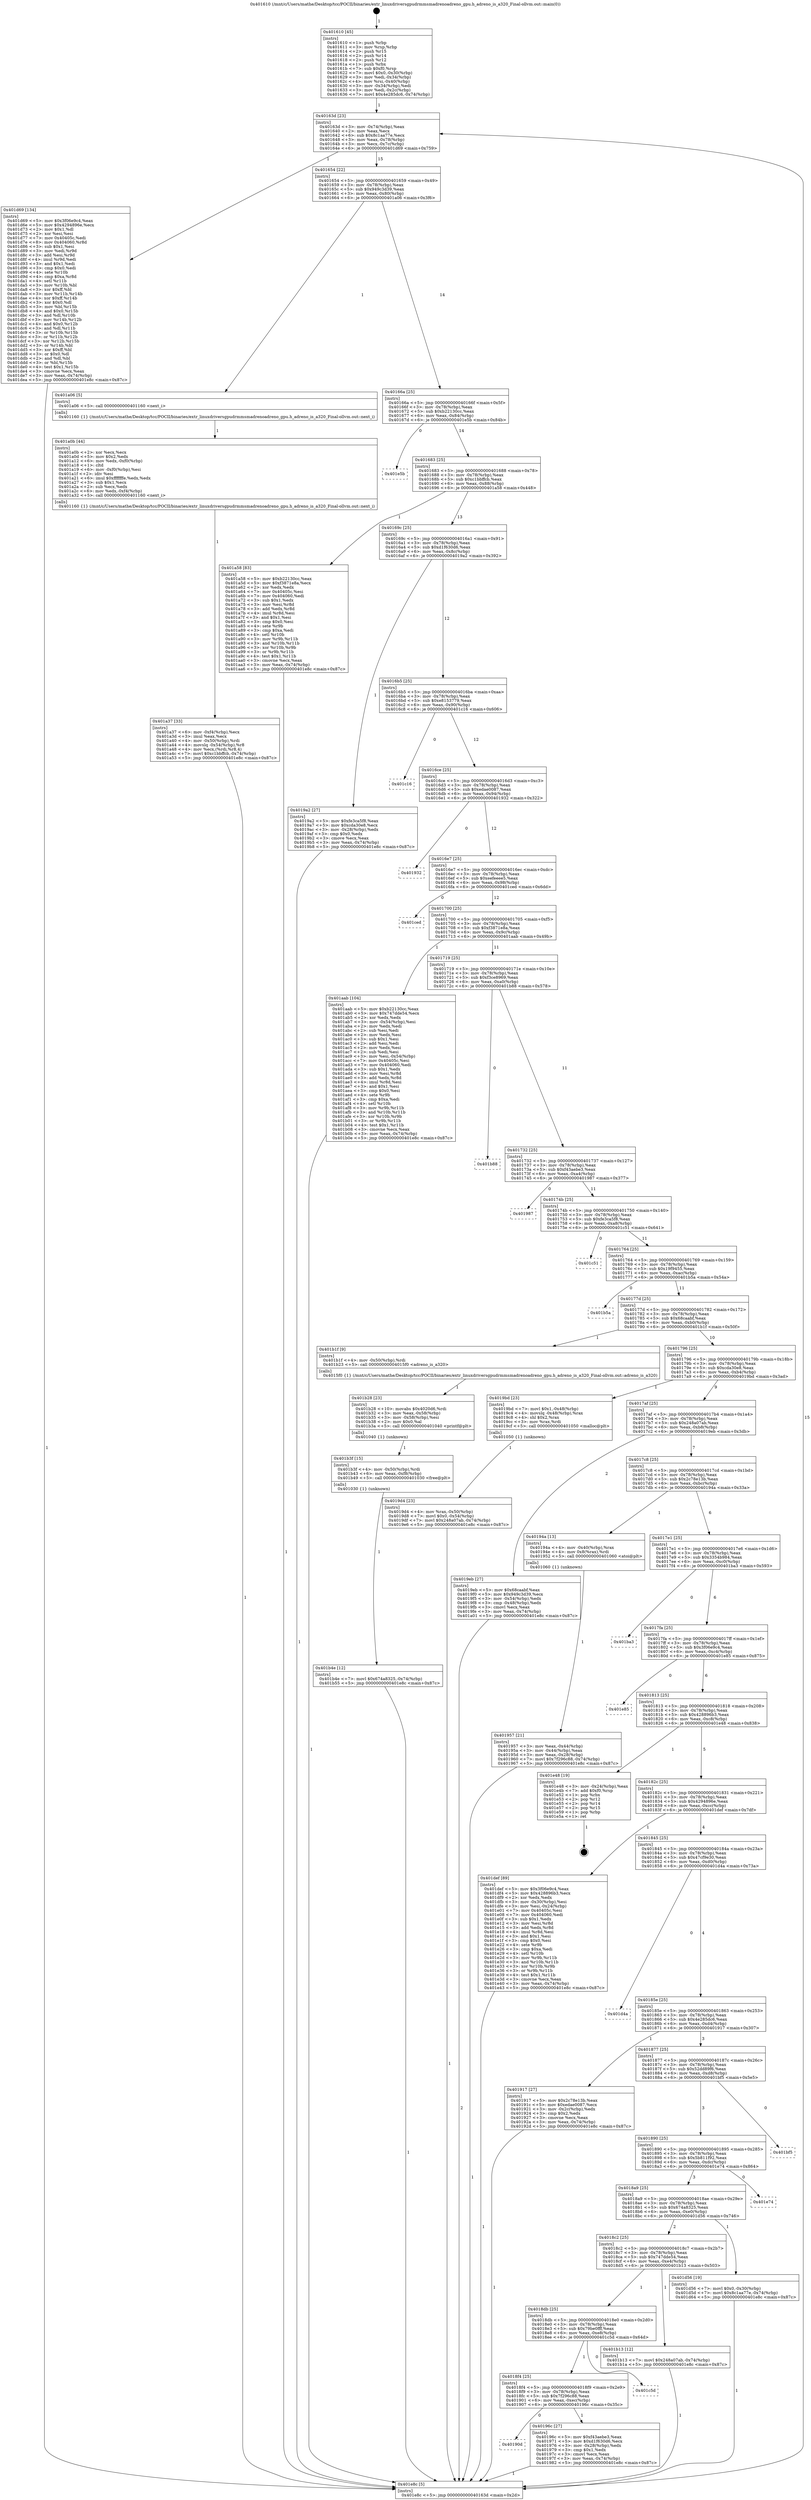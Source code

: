 digraph "0x401610" {
  label = "0x401610 (/mnt/c/Users/mathe/Desktop/tcc/POCII/binaries/extr_linuxdriversgpudrmmsmadrenoadreno_gpu.h_adreno_is_a320_Final-ollvm.out::main(0))"
  labelloc = "t"
  node[shape=record]

  Entry [label="",width=0.3,height=0.3,shape=circle,fillcolor=black,style=filled]
  "0x40163d" [label="{
     0x40163d [23]\l
     | [instrs]\l
     &nbsp;&nbsp;0x40163d \<+3\>: mov -0x74(%rbp),%eax\l
     &nbsp;&nbsp;0x401640 \<+2\>: mov %eax,%ecx\l
     &nbsp;&nbsp;0x401642 \<+6\>: sub $0x8c1aa77e,%ecx\l
     &nbsp;&nbsp;0x401648 \<+3\>: mov %eax,-0x78(%rbp)\l
     &nbsp;&nbsp;0x40164b \<+3\>: mov %ecx,-0x7c(%rbp)\l
     &nbsp;&nbsp;0x40164e \<+6\>: je 0000000000401d69 \<main+0x759\>\l
  }"]
  "0x401d69" [label="{
     0x401d69 [134]\l
     | [instrs]\l
     &nbsp;&nbsp;0x401d69 \<+5\>: mov $0x3f06e9c4,%eax\l
     &nbsp;&nbsp;0x401d6e \<+5\>: mov $0x4294896e,%ecx\l
     &nbsp;&nbsp;0x401d73 \<+2\>: mov $0x1,%dl\l
     &nbsp;&nbsp;0x401d75 \<+2\>: xor %esi,%esi\l
     &nbsp;&nbsp;0x401d77 \<+7\>: mov 0x40405c,%edi\l
     &nbsp;&nbsp;0x401d7e \<+8\>: mov 0x404060,%r8d\l
     &nbsp;&nbsp;0x401d86 \<+3\>: sub $0x1,%esi\l
     &nbsp;&nbsp;0x401d89 \<+3\>: mov %edi,%r9d\l
     &nbsp;&nbsp;0x401d8c \<+3\>: add %esi,%r9d\l
     &nbsp;&nbsp;0x401d8f \<+4\>: imul %r9d,%edi\l
     &nbsp;&nbsp;0x401d93 \<+3\>: and $0x1,%edi\l
     &nbsp;&nbsp;0x401d96 \<+3\>: cmp $0x0,%edi\l
     &nbsp;&nbsp;0x401d99 \<+4\>: sete %r10b\l
     &nbsp;&nbsp;0x401d9d \<+4\>: cmp $0xa,%r8d\l
     &nbsp;&nbsp;0x401da1 \<+4\>: setl %r11b\l
     &nbsp;&nbsp;0x401da5 \<+3\>: mov %r10b,%bl\l
     &nbsp;&nbsp;0x401da8 \<+3\>: xor $0xff,%bl\l
     &nbsp;&nbsp;0x401dab \<+3\>: mov %r11b,%r14b\l
     &nbsp;&nbsp;0x401dae \<+4\>: xor $0xff,%r14b\l
     &nbsp;&nbsp;0x401db2 \<+3\>: xor $0x0,%dl\l
     &nbsp;&nbsp;0x401db5 \<+3\>: mov %bl,%r15b\l
     &nbsp;&nbsp;0x401db8 \<+4\>: and $0x0,%r15b\l
     &nbsp;&nbsp;0x401dbc \<+3\>: and %dl,%r10b\l
     &nbsp;&nbsp;0x401dbf \<+3\>: mov %r14b,%r12b\l
     &nbsp;&nbsp;0x401dc2 \<+4\>: and $0x0,%r12b\l
     &nbsp;&nbsp;0x401dc6 \<+3\>: and %dl,%r11b\l
     &nbsp;&nbsp;0x401dc9 \<+3\>: or %r10b,%r15b\l
     &nbsp;&nbsp;0x401dcc \<+3\>: or %r11b,%r12b\l
     &nbsp;&nbsp;0x401dcf \<+3\>: xor %r12b,%r15b\l
     &nbsp;&nbsp;0x401dd2 \<+3\>: or %r14b,%bl\l
     &nbsp;&nbsp;0x401dd5 \<+3\>: xor $0xff,%bl\l
     &nbsp;&nbsp;0x401dd8 \<+3\>: or $0x0,%dl\l
     &nbsp;&nbsp;0x401ddb \<+2\>: and %dl,%bl\l
     &nbsp;&nbsp;0x401ddd \<+3\>: or %bl,%r15b\l
     &nbsp;&nbsp;0x401de0 \<+4\>: test $0x1,%r15b\l
     &nbsp;&nbsp;0x401de4 \<+3\>: cmovne %ecx,%eax\l
     &nbsp;&nbsp;0x401de7 \<+3\>: mov %eax,-0x74(%rbp)\l
     &nbsp;&nbsp;0x401dea \<+5\>: jmp 0000000000401e8c \<main+0x87c\>\l
  }"]
  "0x401654" [label="{
     0x401654 [22]\l
     | [instrs]\l
     &nbsp;&nbsp;0x401654 \<+5\>: jmp 0000000000401659 \<main+0x49\>\l
     &nbsp;&nbsp;0x401659 \<+3\>: mov -0x78(%rbp),%eax\l
     &nbsp;&nbsp;0x40165c \<+5\>: sub $0x949c3d39,%eax\l
     &nbsp;&nbsp;0x401661 \<+3\>: mov %eax,-0x80(%rbp)\l
     &nbsp;&nbsp;0x401664 \<+6\>: je 0000000000401a06 \<main+0x3f6\>\l
  }"]
  Exit [label="",width=0.3,height=0.3,shape=circle,fillcolor=black,style=filled,peripheries=2]
  "0x401a06" [label="{
     0x401a06 [5]\l
     | [instrs]\l
     &nbsp;&nbsp;0x401a06 \<+5\>: call 0000000000401160 \<next_i\>\l
     | [calls]\l
     &nbsp;&nbsp;0x401160 \{1\} (/mnt/c/Users/mathe/Desktop/tcc/POCII/binaries/extr_linuxdriversgpudrmmsmadrenoadreno_gpu.h_adreno_is_a320_Final-ollvm.out::next_i)\l
  }"]
  "0x40166a" [label="{
     0x40166a [25]\l
     | [instrs]\l
     &nbsp;&nbsp;0x40166a \<+5\>: jmp 000000000040166f \<main+0x5f\>\l
     &nbsp;&nbsp;0x40166f \<+3\>: mov -0x78(%rbp),%eax\l
     &nbsp;&nbsp;0x401672 \<+5\>: sub $0xb22130cc,%eax\l
     &nbsp;&nbsp;0x401677 \<+6\>: mov %eax,-0x84(%rbp)\l
     &nbsp;&nbsp;0x40167d \<+6\>: je 0000000000401e5b \<main+0x84b\>\l
  }"]
  "0x401b4e" [label="{
     0x401b4e [12]\l
     | [instrs]\l
     &nbsp;&nbsp;0x401b4e \<+7\>: movl $0x674a8325,-0x74(%rbp)\l
     &nbsp;&nbsp;0x401b55 \<+5\>: jmp 0000000000401e8c \<main+0x87c\>\l
  }"]
  "0x401e5b" [label="{
     0x401e5b\l
  }", style=dashed]
  "0x401683" [label="{
     0x401683 [25]\l
     | [instrs]\l
     &nbsp;&nbsp;0x401683 \<+5\>: jmp 0000000000401688 \<main+0x78\>\l
     &nbsp;&nbsp;0x401688 \<+3\>: mov -0x78(%rbp),%eax\l
     &nbsp;&nbsp;0x40168b \<+5\>: sub $0xc1bbffcb,%eax\l
     &nbsp;&nbsp;0x401690 \<+6\>: mov %eax,-0x88(%rbp)\l
     &nbsp;&nbsp;0x401696 \<+6\>: je 0000000000401a58 \<main+0x448\>\l
  }"]
  "0x401b3f" [label="{
     0x401b3f [15]\l
     | [instrs]\l
     &nbsp;&nbsp;0x401b3f \<+4\>: mov -0x50(%rbp),%rdi\l
     &nbsp;&nbsp;0x401b43 \<+6\>: mov %eax,-0xf8(%rbp)\l
     &nbsp;&nbsp;0x401b49 \<+5\>: call 0000000000401030 \<free@plt\>\l
     | [calls]\l
     &nbsp;&nbsp;0x401030 \{1\} (unknown)\l
  }"]
  "0x401a58" [label="{
     0x401a58 [83]\l
     | [instrs]\l
     &nbsp;&nbsp;0x401a58 \<+5\>: mov $0xb22130cc,%eax\l
     &nbsp;&nbsp;0x401a5d \<+5\>: mov $0xf3871e8a,%ecx\l
     &nbsp;&nbsp;0x401a62 \<+2\>: xor %edx,%edx\l
     &nbsp;&nbsp;0x401a64 \<+7\>: mov 0x40405c,%esi\l
     &nbsp;&nbsp;0x401a6b \<+7\>: mov 0x404060,%edi\l
     &nbsp;&nbsp;0x401a72 \<+3\>: sub $0x1,%edx\l
     &nbsp;&nbsp;0x401a75 \<+3\>: mov %esi,%r8d\l
     &nbsp;&nbsp;0x401a78 \<+3\>: add %edx,%r8d\l
     &nbsp;&nbsp;0x401a7b \<+4\>: imul %r8d,%esi\l
     &nbsp;&nbsp;0x401a7f \<+3\>: and $0x1,%esi\l
     &nbsp;&nbsp;0x401a82 \<+3\>: cmp $0x0,%esi\l
     &nbsp;&nbsp;0x401a85 \<+4\>: sete %r9b\l
     &nbsp;&nbsp;0x401a89 \<+3\>: cmp $0xa,%edi\l
     &nbsp;&nbsp;0x401a8c \<+4\>: setl %r10b\l
     &nbsp;&nbsp;0x401a90 \<+3\>: mov %r9b,%r11b\l
     &nbsp;&nbsp;0x401a93 \<+3\>: and %r10b,%r11b\l
     &nbsp;&nbsp;0x401a96 \<+3\>: xor %r10b,%r9b\l
     &nbsp;&nbsp;0x401a99 \<+3\>: or %r9b,%r11b\l
     &nbsp;&nbsp;0x401a9c \<+4\>: test $0x1,%r11b\l
     &nbsp;&nbsp;0x401aa0 \<+3\>: cmovne %ecx,%eax\l
     &nbsp;&nbsp;0x401aa3 \<+3\>: mov %eax,-0x74(%rbp)\l
     &nbsp;&nbsp;0x401aa6 \<+5\>: jmp 0000000000401e8c \<main+0x87c\>\l
  }"]
  "0x40169c" [label="{
     0x40169c [25]\l
     | [instrs]\l
     &nbsp;&nbsp;0x40169c \<+5\>: jmp 00000000004016a1 \<main+0x91\>\l
     &nbsp;&nbsp;0x4016a1 \<+3\>: mov -0x78(%rbp),%eax\l
     &nbsp;&nbsp;0x4016a4 \<+5\>: sub $0xd1f630d6,%eax\l
     &nbsp;&nbsp;0x4016a9 \<+6\>: mov %eax,-0x8c(%rbp)\l
     &nbsp;&nbsp;0x4016af \<+6\>: je 00000000004019a2 \<main+0x392\>\l
  }"]
  "0x401b28" [label="{
     0x401b28 [23]\l
     | [instrs]\l
     &nbsp;&nbsp;0x401b28 \<+10\>: movabs $0x4020d6,%rdi\l
     &nbsp;&nbsp;0x401b32 \<+3\>: mov %eax,-0x58(%rbp)\l
     &nbsp;&nbsp;0x401b35 \<+3\>: mov -0x58(%rbp),%esi\l
     &nbsp;&nbsp;0x401b38 \<+2\>: mov $0x0,%al\l
     &nbsp;&nbsp;0x401b3a \<+5\>: call 0000000000401040 \<printf@plt\>\l
     | [calls]\l
     &nbsp;&nbsp;0x401040 \{1\} (unknown)\l
  }"]
  "0x4019a2" [label="{
     0x4019a2 [27]\l
     | [instrs]\l
     &nbsp;&nbsp;0x4019a2 \<+5\>: mov $0xfe3ca5f8,%eax\l
     &nbsp;&nbsp;0x4019a7 \<+5\>: mov $0xcda30e8,%ecx\l
     &nbsp;&nbsp;0x4019ac \<+3\>: mov -0x28(%rbp),%edx\l
     &nbsp;&nbsp;0x4019af \<+3\>: cmp $0x0,%edx\l
     &nbsp;&nbsp;0x4019b2 \<+3\>: cmove %ecx,%eax\l
     &nbsp;&nbsp;0x4019b5 \<+3\>: mov %eax,-0x74(%rbp)\l
     &nbsp;&nbsp;0x4019b8 \<+5\>: jmp 0000000000401e8c \<main+0x87c\>\l
  }"]
  "0x4016b5" [label="{
     0x4016b5 [25]\l
     | [instrs]\l
     &nbsp;&nbsp;0x4016b5 \<+5\>: jmp 00000000004016ba \<main+0xaa\>\l
     &nbsp;&nbsp;0x4016ba \<+3\>: mov -0x78(%rbp),%eax\l
     &nbsp;&nbsp;0x4016bd \<+5\>: sub $0xe8153779,%eax\l
     &nbsp;&nbsp;0x4016c2 \<+6\>: mov %eax,-0x90(%rbp)\l
     &nbsp;&nbsp;0x4016c8 \<+6\>: je 0000000000401c16 \<main+0x606\>\l
  }"]
  "0x401a37" [label="{
     0x401a37 [33]\l
     | [instrs]\l
     &nbsp;&nbsp;0x401a37 \<+6\>: mov -0xf4(%rbp),%ecx\l
     &nbsp;&nbsp;0x401a3d \<+3\>: imul %eax,%ecx\l
     &nbsp;&nbsp;0x401a40 \<+4\>: mov -0x50(%rbp),%rdi\l
     &nbsp;&nbsp;0x401a44 \<+4\>: movslq -0x54(%rbp),%r8\l
     &nbsp;&nbsp;0x401a48 \<+4\>: mov %ecx,(%rdi,%r8,4)\l
     &nbsp;&nbsp;0x401a4c \<+7\>: movl $0xc1bbffcb,-0x74(%rbp)\l
     &nbsp;&nbsp;0x401a53 \<+5\>: jmp 0000000000401e8c \<main+0x87c\>\l
  }"]
  "0x401c16" [label="{
     0x401c16\l
  }", style=dashed]
  "0x4016ce" [label="{
     0x4016ce [25]\l
     | [instrs]\l
     &nbsp;&nbsp;0x4016ce \<+5\>: jmp 00000000004016d3 \<main+0xc3\>\l
     &nbsp;&nbsp;0x4016d3 \<+3\>: mov -0x78(%rbp),%eax\l
     &nbsp;&nbsp;0x4016d6 \<+5\>: sub $0xedae0087,%eax\l
     &nbsp;&nbsp;0x4016db \<+6\>: mov %eax,-0x94(%rbp)\l
     &nbsp;&nbsp;0x4016e1 \<+6\>: je 0000000000401932 \<main+0x322\>\l
  }"]
  "0x401a0b" [label="{
     0x401a0b [44]\l
     | [instrs]\l
     &nbsp;&nbsp;0x401a0b \<+2\>: xor %ecx,%ecx\l
     &nbsp;&nbsp;0x401a0d \<+5\>: mov $0x2,%edx\l
     &nbsp;&nbsp;0x401a12 \<+6\>: mov %edx,-0xf0(%rbp)\l
     &nbsp;&nbsp;0x401a18 \<+1\>: cltd\l
     &nbsp;&nbsp;0x401a19 \<+6\>: mov -0xf0(%rbp),%esi\l
     &nbsp;&nbsp;0x401a1f \<+2\>: idiv %esi\l
     &nbsp;&nbsp;0x401a21 \<+6\>: imul $0xfffffffe,%edx,%edx\l
     &nbsp;&nbsp;0x401a27 \<+3\>: sub $0x1,%ecx\l
     &nbsp;&nbsp;0x401a2a \<+2\>: sub %ecx,%edx\l
     &nbsp;&nbsp;0x401a2c \<+6\>: mov %edx,-0xf4(%rbp)\l
     &nbsp;&nbsp;0x401a32 \<+5\>: call 0000000000401160 \<next_i\>\l
     | [calls]\l
     &nbsp;&nbsp;0x401160 \{1\} (/mnt/c/Users/mathe/Desktop/tcc/POCII/binaries/extr_linuxdriversgpudrmmsmadrenoadreno_gpu.h_adreno_is_a320_Final-ollvm.out::next_i)\l
  }"]
  "0x401932" [label="{
     0x401932\l
  }", style=dashed]
  "0x4016e7" [label="{
     0x4016e7 [25]\l
     | [instrs]\l
     &nbsp;&nbsp;0x4016e7 \<+5\>: jmp 00000000004016ec \<main+0xdc\>\l
     &nbsp;&nbsp;0x4016ec \<+3\>: mov -0x78(%rbp),%eax\l
     &nbsp;&nbsp;0x4016ef \<+5\>: sub $0xeefeeee5,%eax\l
     &nbsp;&nbsp;0x4016f4 \<+6\>: mov %eax,-0x98(%rbp)\l
     &nbsp;&nbsp;0x4016fa \<+6\>: je 0000000000401ced \<main+0x6dd\>\l
  }"]
  "0x4019d4" [label="{
     0x4019d4 [23]\l
     | [instrs]\l
     &nbsp;&nbsp;0x4019d4 \<+4\>: mov %rax,-0x50(%rbp)\l
     &nbsp;&nbsp;0x4019d8 \<+7\>: movl $0x0,-0x54(%rbp)\l
     &nbsp;&nbsp;0x4019df \<+7\>: movl $0x248a07ab,-0x74(%rbp)\l
     &nbsp;&nbsp;0x4019e6 \<+5\>: jmp 0000000000401e8c \<main+0x87c\>\l
  }"]
  "0x401ced" [label="{
     0x401ced\l
  }", style=dashed]
  "0x401700" [label="{
     0x401700 [25]\l
     | [instrs]\l
     &nbsp;&nbsp;0x401700 \<+5\>: jmp 0000000000401705 \<main+0xf5\>\l
     &nbsp;&nbsp;0x401705 \<+3\>: mov -0x78(%rbp),%eax\l
     &nbsp;&nbsp;0x401708 \<+5\>: sub $0xf3871e8a,%eax\l
     &nbsp;&nbsp;0x40170d \<+6\>: mov %eax,-0x9c(%rbp)\l
     &nbsp;&nbsp;0x401713 \<+6\>: je 0000000000401aab \<main+0x49b\>\l
  }"]
  "0x40190d" [label="{
     0x40190d\l
  }", style=dashed]
  "0x401aab" [label="{
     0x401aab [104]\l
     | [instrs]\l
     &nbsp;&nbsp;0x401aab \<+5\>: mov $0xb22130cc,%eax\l
     &nbsp;&nbsp;0x401ab0 \<+5\>: mov $0x747dde54,%ecx\l
     &nbsp;&nbsp;0x401ab5 \<+2\>: xor %edx,%edx\l
     &nbsp;&nbsp;0x401ab7 \<+3\>: mov -0x54(%rbp),%esi\l
     &nbsp;&nbsp;0x401aba \<+2\>: mov %edx,%edi\l
     &nbsp;&nbsp;0x401abc \<+2\>: sub %esi,%edi\l
     &nbsp;&nbsp;0x401abe \<+2\>: mov %edx,%esi\l
     &nbsp;&nbsp;0x401ac0 \<+3\>: sub $0x1,%esi\l
     &nbsp;&nbsp;0x401ac3 \<+2\>: add %esi,%edi\l
     &nbsp;&nbsp;0x401ac5 \<+2\>: mov %edx,%esi\l
     &nbsp;&nbsp;0x401ac7 \<+2\>: sub %edi,%esi\l
     &nbsp;&nbsp;0x401ac9 \<+3\>: mov %esi,-0x54(%rbp)\l
     &nbsp;&nbsp;0x401acc \<+7\>: mov 0x40405c,%esi\l
     &nbsp;&nbsp;0x401ad3 \<+7\>: mov 0x404060,%edi\l
     &nbsp;&nbsp;0x401ada \<+3\>: sub $0x1,%edx\l
     &nbsp;&nbsp;0x401add \<+3\>: mov %esi,%r8d\l
     &nbsp;&nbsp;0x401ae0 \<+3\>: add %edx,%r8d\l
     &nbsp;&nbsp;0x401ae3 \<+4\>: imul %r8d,%esi\l
     &nbsp;&nbsp;0x401ae7 \<+3\>: and $0x1,%esi\l
     &nbsp;&nbsp;0x401aea \<+3\>: cmp $0x0,%esi\l
     &nbsp;&nbsp;0x401aed \<+4\>: sete %r9b\l
     &nbsp;&nbsp;0x401af1 \<+3\>: cmp $0xa,%edi\l
     &nbsp;&nbsp;0x401af4 \<+4\>: setl %r10b\l
     &nbsp;&nbsp;0x401af8 \<+3\>: mov %r9b,%r11b\l
     &nbsp;&nbsp;0x401afb \<+3\>: and %r10b,%r11b\l
     &nbsp;&nbsp;0x401afe \<+3\>: xor %r10b,%r9b\l
     &nbsp;&nbsp;0x401b01 \<+3\>: or %r9b,%r11b\l
     &nbsp;&nbsp;0x401b04 \<+4\>: test $0x1,%r11b\l
     &nbsp;&nbsp;0x401b08 \<+3\>: cmovne %ecx,%eax\l
     &nbsp;&nbsp;0x401b0b \<+3\>: mov %eax,-0x74(%rbp)\l
     &nbsp;&nbsp;0x401b0e \<+5\>: jmp 0000000000401e8c \<main+0x87c\>\l
  }"]
  "0x401719" [label="{
     0x401719 [25]\l
     | [instrs]\l
     &nbsp;&nbsp;0x401719 \<+5\>: jmp 000000000040171e \<main+0x10e\>\l
     &nbsp;&nbsp;0x40171e \<+3\>: mov -0x78(%rbp),%eax\l
     &nbsp;&nbsp;0x401721 \<+5\>: sub $0xf3ce8969,%eax\l
     &nbsp;&nbsp;0x401726 \<+6\>: mov %eax,-0xa0(%rbp)\l
     &nbsp;&nbsp;0x40172c \<+6\>: je 0000000000401b88 \<main+0x578\>\l
  }"]
  "0x40196c" [label="{
     0x40196c [27]\l
     | [instrs]\l
     &nbsp;&nbsp;0x40196c \<+5\>: mov $0xf43aebe3,%eax\l
     &nbsp;&nbsp;0x401971 \<+5\>: mov $0xd1f630d6,%ecx\l
     &nbsp;&nbsp;0x401976 \<+3\>: mov -0x28(%rbp),%edx\l
     &nbsp;&nbsp;0x401979 \<+3\>: cmp $0x1,%edx\l
     &nbsp;&nbsp;0x40197c \<+3\>: cmovl %ecx,%eax\l
     &nbsp;&nbsp;0x40197f \<+3\>: mov %eax,-0x74(%rbp)\l
     &nbsp;&nbsp;0x401982 \<+5\>: jmp 0000000000401e8c \<main+0x87c\>\l
  }"]
  "0x401b88" [label="{
     0x401b88\l
  }", style=dashed]
  "0x401732" [label="{
     0x401732 [25]\l
     | [instrs]\l
     &nbsp;&nbsp;0x401732 \<+5\>: jmp 0000000000401737 \<main+0x127\>\l
     &nbsp;&nbsp;0x401737 \<+3\>: mov -0x78(%rbp),%eax\l
     &nbsp;&nbsp;0x40173a \<+5\>: sub $0xf43aebe3,%eax\l
     &nbsp;&nbsp;0x40173f \<+6\>: mov %eax,-0xa4(%rbp)\l
     &nbsp;&nbsp;0x401745 \<+6\>: je 0000000000401987 \<main+0x377\>\l
  }"]
  "0x4018f4" [label="{
     0x4018f4 [25]\l
     | [instrs]\l
     &nbsp;&nbsp;0x4018f4 \<+5\>: jmp 00000000004018f9 \<main+0x2e9\>\l
     &nbsp;&nbsp;0x4018f9 \<+3\>: mov -0x78(%rbp),%eax\l
     &nbsp;&nbsp;0x4018fc \<+5\>: sub $0x7f296c88,%eax\l
     &nbsp;&nbsp;0x401901 \<+6\>: mov %eax,-0xec(%rbp)\l
     &nbsp;&nbsp;0x401907 \<+6\>: je 000000000040196c \<main+0x35c\>\l
  }"]
  "0x401987" [label="{
     0x401987\l
  }", style=dashed]
  "0x40174b" [label="{
     0x40174b [25]\l
     | [instrs]\l
     &nbsp;&nbsp;0x40174b \<+5\>: jmp 0000000000401750 \<main+0x140\>\l
     &nbsp;&nbsp;0x401750 \<+3\>: mov -0x78(%rbp),%eax\l
     &nbsp;&nbsp;0x401753 \<+5\>: sub $0xfe3ca5f8,%eax\l
     &nbsp;&nbsp;0x401758 \<+6\>: mov %eax,-0xa8(%rbp)\l
     &nbsp;&nbsp;0x40175e \<+6\>: je 0000000000401c51 \<main+0x641\>\l
  }"]
  "0x401c5d" [label="{
     0x401c5d\l
  }", style=dashed]
  "0x401c51" [label="{
     0x401c51\l
  }", style=dashed]
  "0x401764" [label="{
     0x401764 [25]\l
     | [instrs]\l
     &nbsp;&nbsp;0x401764 \<+5\>: jmp 0000000000401769 \<main+0x159\>\l
     &nbsp;&nbsp;0x401769 \<+3\>: mov -0x78(%rbp),%eax\l
     &nbsp;&nbsp;0x40176c \<+5\>: sub $0x19f9455,%eax\l
     &nbsp;&nbsp;0x401771 \<+6\>: mov %eax,-0xac(%rbp)\l
     &nbsp;&nbsp;0x401777 \<+6\>: je 0000000000401b5a \<main+0x54a\>\l
  }"]
  "0x4018db" [label="{
     0x4018db [25]\l
     | [instrs]\l
     &nbsp;&nbsp;0x4018db \<+5\>: jmp 00000000004018e0 \<main+0x2d0\>\l
     &nbsp;&nbsp;0x4018e0 \<+3\>: mov -0x78(%rbp),%eax\l
     &nbsp;&nbsp;0x4018e3 \<+5\>: sub $0x79be0fff,%eax\l
     &nbsp;&nbsp;0x4018e8 \<+6\>: mov %eax,-0xe8(%rbp)\l
     &nbsp;&nbsp;0x4018ee \<+6\>: je 0000000000401c5d \<main+0x64d\>\l
  }"]
  "0x401b5a" [label="{
     0x401b5a\l
  }", style=dashed]
  "0x40177d" [label="{
     0x40177d [25]\l
     | [instrs]\l
     &nbsp;&nbsp;0x40177d \<+5\>: jmp 0000000000401782 \<main+0x172\>\l
     &nbsp;&nbsp;0x401782 \<+3\>: mov -0x78(%rbp),%eax\l
     &nbsp;&nbsp;0x401785 \<+5\>: sub $0x68caabf,%eax\l
     &nbsp;&nbsp;0x40178a \<+6\>: mov %eax,-0xb0(%rbp)\l
     &nbsp;&nbsp;0x401790 \<+6\>: je 0000000000401b1f \<main+0x50f\>\l
  }"]
  "0x401b13" [label="{
     0x401b13 [12]\l
     | [instrs]\l
     &nbsp;&nbsp;0x401b13 \<+7\>: movl $0x248a07ab,-0x74(%rbp)\l
     &nbsp;&nbsp;0x401b1a \<+5\>: jmp 0000000000401e8c \<main+0x87c\>\l
  }"]
  "0x401b1f" [label="{
     0x401b1f [9]\l
     | [instrs]\l
     &nbsp;&nbsp;0x401b1f \<+4\>: mov -0x50(%rbp),%rdi\l
     &nbsp;&nbsp;0x401b23 \<+5\>: call 00000000004015f0 \<adreno_is_a320\>\l
     | [calls]\l
     &nbsp;&nbsp;0x4015f0 \{1\} (/mnt/c/Users/mathe/Desktop/tcc/POCII/binaries/extr_linuxdriversgpudrmmsmadrenoadreno_gpu.h_adreno_is_a320_Final-ollvm.out::adreno_is_a320)\l
  }"]
  "0x401796" [label="{
     0x401796 [25]\l
     | [instrs]\l
     &nbsp;&nbsp;0x401796 \<+5\>: jmp 000000000040179b \<main+0x18b\>\l
     &nbsp;&nbsp;0x40179b \<+3\>: mov -0x78(%rbp),%eax\l
     &nbsp;&nbsp;0x40179e \<+5\>: sub $0xcda30e8,%eax\l
     &nbsp;&nbsp;0x4017a3 \<+6\>: mov %eax,-0xb4(%rbp)\l
     &nbsp;&nbsp;0x4017a9 \<+6\>: je 00000000004019bd \<main+0x3ad\>\l
  }"]
  "0x4018c2" [label="{
     0x4018c2 [25]\l
     | [instrs]\l
     &nbsp;&nbsp;0x4018c2 \<+5\>: jmp 00000000004018c7 \<main+0x2b7\>\l
     &nbsp;&nbsp;0x4018c7 \<+3\>: mov -0x78(%rbp),%eax\l
     &nbsp;&nbsp;0x4018ca \<+5\>: sub $0x747dde54,%eax\l
     &nbsp;&nbsp;0x4018cf \<+6\>: mov %eax,-0xe4(%rbp)\l
     &nbsp;&nbsp;0x4018d5 \<+6\>: je 0000000000401b13 \<main+0x503\>\l
  }"]
  "0x4019bd" [label="{
     0x4019bd [23]\l
     | [instrs]\l
     &nbsp;&nbsp;0x4019bd \<+7\>: movl $0x1,-0x48(%rbp)\l
     &nbsp;&nbsp;0x4019c4 \<+4\>: movslq -0x48(%rbp),%rax\l
     &nbsp;&nbsp;0x4019c8 \<+4\>: shl $0x2,%rax\l
     &nbsp;&nbsp;0x4019cc \<+3\>: mov %rax,%rdi\l
     &nbsp;&nbsp;0x4019cf \<+5\>: call 0000000000401050 \<malloc@plt\>\l
     | [calls]\l
     &nbsp;&nbsp;0x401050 \{1\} (unknown)\l
  }"]
  "0x4017af" [label="{
     0x4017af [25]\l
     | [instrs]\l
     &nbsp;&nbsp;0x4017af \<+5\>: jmp 00000000004017b4 \<main+0x1a4\>\l
     &nbsp;&nbsp;0x4017b4 \<+3\>: mov -0x78(%rbp),%eax\l
     &nbsp;&nbsp;0x4017b7 \<+5\>: sub $0x248a07ab,%eax\l
     &nbsp;&nbsp;0x4017bc \<+6\>: mov %eax,-0xb8(%rbp)\l
     &nbsp;&nbsp;0x4017c2 \<+6\>: je 00000000004019eb \<main+0x3db\>\l
  }"]
  "0x401d56" [label="{
     0x401d56 [19]\l
     | [instrs]\l
     &nbsp;&nbsp;0x401d56 \<+7\>: movl $0x0,-0x30(%rbp)\l
     &nbsp;&nbsp;0x401d5d \<+7\>: movl $0x8c1aa77e,-0x74(%rbp)\l
     &nbsp;&nbsp;0x401d64 \<+5\>: jmp 0000000000401e8c \<main+0x87c\>\l
  }"]
  "0x4019eb" [label="{
     0x4019eb [27]\l
     | [instrs]\l
     &nbsp;&nbsp;0x4019eb \<+5\>: mov $0x68caabf,%eax\l
     &nbsp;&nbsp;0x4019f0 \<+5\>: mov $0x949c3d39,%ecx\l
     &nbsp;&nbsp;0x4019f5 \<+3\>: mov -0x54(%rbp),%edx\l
     &nbsp;&nbsp;0x4019f8 \<+3\>: cmp -0x48(%rbp),%edx\l
     &nbsp;&nbsp;0x4019fb \<+3\>: cmovl %ecx,%eax\l
     &nbsp;&nbsp;0x4019fe \<+3\>: mov %eax,-0x74(%rbp)\l
     &nbsp;&nbsp;0x401a01 \<+5\>: jmp 0000000000401e8c \<main+0x87c\>\l
  }"]
  "0x4017c8" [label="{
     0x4017c8 [25]\l
     | [instrs]\l
     &nbsp;&nbsp;0x4017c8 \<+5\>: jmp 00000000004017cd \<main+0x1bd\>\l
     &nbsp;&nbsp;0x4017cd \<+3\>: mov -0x78(%rbp),%eax\l
     &nbsp;&nbsp;0x4017d0 \<+5\>: sub $0x2c78e13b,%eax\l
     &nbsp;&nbsp;0x4017d5 \<+6\>: mov %eax,-0xbc(%rbp)\l
     &nbsp;&nbsp;0x4017db \<+6\>: je 000000000040194a \<main+0x33a\>\l
  }"]
  "0x4018a9" [label="{
     0x4018a9 [25]\l
     | [instrs]\l
     &nbsp;&nbsp;0x4018a9 \<+5\>: jmp 00000000004018ae \<main+0x29e\>\l
     &nbsp;&nbsp;0x4018ae \<+3\>: mov -0x78(%rbp),%eax\l
     &nbsp;&nbsp;0x4018b1 \<+5\>: sub $0x674a8325,%eax\l
     &nbsp;&nbsp;0x4018b6 \<+6\>: mov %eax,-0xe0(%rbp)\l
     &nbsp;&nbsp;0x4018bc \<+6\>: je 0000000000401d56 \<main+0x746\>\l
  }"]
  "0x40194a" [label="{
     0x40194a [13]\l
     | [instrs]\l
     &nbsp;&nbsp;0x40194a \<+4\>: mov -0x40(%rbp),%rax\l
     &nbsp;&nbsp;0x40194e \<+4\>: mov 0x8(%rax),%rdi\l
     &nbsp;&nbsp;0x401952 \<+5\>: call 0000000000401060 \<atoi@plt\>\l
     | [calls]\l
     &nbsp;&nbsp;0x401060 \{1\} (unknown)\l
  }"]
  "0x4017e1" [label="{
     0x4017e1 [25]\l
     | [instrs]\l
     &nbsp;&nbsp;0x4017e1 \<+5\>: jmp 00000000004017e6 \<main+0x1d6\>\l
     &nbsp;&nbsp;0x4017e6 \<+3\>: mov -0x78(%rbp),%eax\l
     &nbsp;&nbsp;0x4017e9 \<+5\>: sub $0x3354b984,%eax\l
     &nbsp;&nbsp;0x4017ee \<+6\>: mov %eax,-0xc0(%rbp)\l
     &nbsp;&nbsp;0x4017f4 \<+6\>: je 0000000000401ba3 \<main+0x593\>\l
  }"]
  "0x401e74" [label="{
     0x401e74\l
  }", style=dashed]
  "0x401ba3" [label="{
     0x401ba3\l
  }", style=dashed]
  "0x4017fa" [label="{
     0x4017fa [25]\l
     | [instrs]\l
     &nbsp;&nbsp;0x4017fa \<+5\>: jmp 00000000004017ff \<main+0x1ef\>\l
     &nbsp;&nbsp;0x4017ff \<+3\>: mov -0x78(%rbp),%eax\l
     &nbsp;&nbsp;0x401802 \<+5\>: sub $0x3f06e9c4,%eax\l
     &nbsp;&nbsp;0x401807 \<+6\>: mov %eax,-0xc4(%rbp)\l
     &nbsp;&nbsp;0x40180d \<+6\>: je 0000000000401e85 \<main+0x875\>\l
  }"]
  "0x401890" [label="{
     0x401890 [25]\l
     | [instrs]\l
     &nbsp;&nbsp;0x401890 \<+5\>: jmp 0000000000401895 \<main+0x285\>\l
     &nbsp;&nbsp;0x401895 \<+3\>: mov -0x78(%rbp),%eax\l
     &nbsp;&nbsp;0x401898 \<+5\>: sub $0x5b811f92,%eax\l
     &nbsp;&nbsp;0x40189d \<+6\>: mov %eax,-0xdc(%rbp)\l
     &nbsp;&nbsp;0x4018a3 \<+6\>: je 0000000000401e74 \<main+0x864\>\l
  }"]
  "0x401e85" [label="{
     0x401e85\l
  }", style=dashed]
  "0x401813" [label="{
     0x401813 [25]\l
     | [instrs]\l
     &nbsp;&nbsp;0x401813 \<+5\>: jmp 0000000000401818 \<main+0x208\>\l
     &nbsp;&nbsp;0x401818 \<+3\>: mov -0x78(%rbp),%eax\l
     &nbsp;&nbsp;0x40181b \<+5\>: sub $0x428896b3,%eax\l
     &nbsp;&nbsp;0x401820 \<+6\>: mov %eax,-0xc8(%rbp)\l
     &nbsp;&nbsp;0x401826 \<+6\>: je 0000000000401e48 \<main+0x838\>\l
  }"]
  "0x401bf5" [label="{
     0x401bf5\l
  }", style=dashed]
  "0x401e48" [label="{
     0x401e48 [19]\l
     | [instrs]\l
     &nbsp;&nbsp;0x401e48 \<+3\>: mov -0x24(%rbp),%eax\l
     &nbsp;&nbsp;0x401e4b \<+7\>: add $0xf0,%rsp\l
     &nbsp;&nbsp;0x401e52 \<+1\>: pop %rbx\l
     &nbsp;&nbsp;0x401e53 \<+2\>: pop %r12\l
     &nbsp;&nbsp;0x401e55 \<+2\>: pop %r14\l
     &nbsp;&nbsp;0x401e57 \<+2\>: pop %r15\l
     &nbsp;&nbsp;0x401e59 \<+1\>: pop %rbp\l
     &nbsp;&nbsp;0x401e5a \<+1\>: ret\l
  }"]
  "0x40182c" [label="{
     0x40182c [25]\l
     | [instrs]\l
     &nbsp;&nbsp;0x40182c \<+5\>: jmp 0000000000401831 \<main+0x221\>\l
     &nbsp;&nbsp;0x401831 \<+3\>: mov -0x78(%rbp),%eax\l
     &nbsp;&nbsp;0x401834 \<+5\>: sub $0x4294896e,%eax\l
     &nbsp;&nbsp;0x401839 \<+6\>: mov %eax,-0xcc(%rbp)\l
     &nbsp;&nbsp;0x40183f \<+6\>: je 0000000000401def \<main+0x7df\>\l
  }"]
  "0x401957" [label="{
     0x401957 [21]\l
     | [instrs]\l
     &nbsp;&nbsp;0x401957 \<+3\>: mov %eax,-0x44(%rbp)\l
     &nbsp;&nbsp;0x40195a \<+3\>: mov -0x44(%rbp),%eax\l
     &nbsp;&nbsp;0x40195d \<+3\>: mov %eax,-0x28(%rbp)\l
     &nbsp;&nbsp;0x401960 \<+7\>: movl $0x7f296c88,-0x74(%rbp)\l
     &nbsp;&nbsp;0x401967 \<+5\>: jmp 0000000000401e8c \<main+0x87c\>\l
  }"]
  "0x401def" [label="{
     0x401def [89]\l
     | [instrs]\l
     &nbsp;&nbsp;0x401def \<+5\>: mov $0x3f06e9c4,%eax\l
     &nbsp;&nbsp;0x401df4 \<+5\>: mov $0x428896b3,%ecx\l
     &nbsp;&nbsp;0x401df9 \<+2\>: xor %edx,%edx\l
     &nbsp;&nbsp;0x401dfb \<+3\>: mov -0x30(%rbp),%esi\l
     &nbsp;&nbsp;0x401dfe \<+3\>: mov %esi,-0x24(%rbp)\l
     &nbsp;&nbsp;0x401e01 \<+7\>: mov 0x40405c,%esi\l
     &nbsp;&nbsp;0x401e08 \<+7\>: mov 0x404060,%edi\l
     &nbsp;&nbsp;0x401e0f \<+3\>: sub $0x1,%edx\l
     &nbsp;&nbsp;0x401e12 \<+3\>: mov %esi,%r8d\l
     &nbsp;&nbsp;0x401e15 \<+3\>: add %edx,%r8d\l
     &nbsp;&nbsp;0x401e18 \<+4\>: imul %r8d,%esi\l
     &nbsp;&nbsp;0x401e1c \<+3\>: and $0x1,%esi\l
     &nbsp;&nbsp;0x401e1f \<+3\>: cmp $0x0,%esi\l
     &nbsp;&nbsp;0x401e22 \<+4\>: sete %r9b\l
     &nbsp;&nbsp;0x401e26 \<+3\>: cmp $0xa,%edi\l
     &nbsp;&nbsp;0x401e29 \<+4\>: setl %r10b\l
     &nbsp;&nbsp;0x401e2d \<+3\>: mov %r9b,%r11b\l
     &nbsp;&nbsp;0x401e30 \<+3\>: and %r10b,%r11b\l
     &nbsp;&nbsp;0x401e33 \<+3\>: xor %r10b,%r9b\l
     &nbsp;&nbsp;0x401e36 \<+3\>: or %r9b,%r11b\l
     &nbsp;&nbsp;0x401e39 \<+4\>: test $0x1,%r11b\l
     &nbsp;&nbsp;0x401e3d \<+3\>: cmovne %ecx,%eax\l
     &nbsp;&nbsp;0x401e40 \<+3\>: mov %eax,-0x74(%rbp)\l
     &nbsp;&nbsp;0x401e43 \<+5\>: jmp 0000000000401e8c \<main+0x87c\>\l
  }"]
  "0x401845" [label="{
     0x401845 [25]\l
     | [instrs]\l
     &nbsp;&nbsp;0x401845 \<+5\>: jmp 000000000040184a \<main+0x23a\>\l
     &nbsp;&nbsp;0x40184a \<+3\>: mov -0x78(%rbp),%eax\l
     &nbsp;&nbsp;0x40184d \<+5\>: sub $0x47cf9e30,%eax\l
     &nbsp;&nbsp;0x401852 \<+6\>: mov %eax,-0xd0(%rbp)\l
     &nbsp;&nbsp;0x401858 \<+6\>: je 0000000000401d4a \<main+0x73a\>\l
  }"]
  "0x401610" [label="{
     0x401610 [45]\l
     | [instrs]\l
     &nbsp;&nbsp;0x401610 \<+1\>: push %rbp\l
     &nbsp;&nbsp;0x401611 \<+3\>: mov %rsp,%rbp\l
     &nbsp;&nbsp;0x401614 \<+2\>: push %r15\l
     &nbsp;&nbsp;0x401616 \<+2\>: push %r14\l
     &nbsp;&nbsp;0x401618 \<+2\>: push %r12\l
     &nbsp;&nbsp;0x40161a \<+1\>: push %rbx\l
     &nbsp;&nbsp;0x40161b \<+7\>: sub $0xf0,%rsp\l
     &nbsp;&nbsp;0x401622 \<+7\>: movl $0x0,-0x30(%rbp)\l
     &nbsp;&nbsp;0x401629 \<+3\>: mov %edi,-0x34(%rbp)\l
     &nbsp;&nbsp;0x40162c \<+4\>: mov %rsi,-0x40(%rbp)\l
     &nbsp;&nbsp;0x401630 \<+3\>: mov -0x34(%rbp),%edi\l
     &nbsp;&nbsp;0x401633 \<+3\>: mov %edi,-0x2c(%rbp)\l
     &nbsp;&nbsp;0x401636 \<+7\>: movl $0x4e285dc6,-0x74(%rbp)\l
  }"]
  "0x401d4a" [label="{
     0x401d4a\l
  }", style=dashed]
  "0x40185e" [label="{
     0x40185e [25]\l
     | [instrs]\l
     &nbsp;&nbsp;0x40185e \<+5\>: jmp 0000000000401863 \<main+0x253\>\l
     &nbsp;&nbsp;0x401863 \<+3\>: mov -0x78(%rbp),%eax\l
     &nbsp;&nbsp;0x401866 \<+5\>: sub $0x4e285dc6,%eax\l
     &nbsp;&nbsp;0x40186b \<+6\>: mov %eax,-0xd4(%rbp)\l
     &nbsp;&nbsp;0x401871 \<+6\>: je 0000000000401917 \<main+0x307\>\l
  }"]
  "0x401e8c" [label="{
     0x401e8c [5]\l
     | [instrs]\l
     &nbsp;&nbsp;0x401e8c \<+5\>: jmp 000000000040163d \<main+0x2d\>\l
  }"]
  "0x401917" [label="{
     0x401917 [27]\l
     | [instrs]\l
     &nbsp;&nbsp;0x401917 \<+5\>: mov $0x2c78e13b,%eax\l
     &nbsp;&nbsp;0x40191c \<+5\>: mov $0xedae0087,%ecx\l
     &nbsp;&nbsp;0x401921 \<+3\>: mov -0x2c(%rbp),%edx\l
     &nbsp;&nbsp;0x401924 \<+3\>: cmp $0x2,%edx\l
     &nbsp;&nbsp;0x401927 \<+3\>: cmovne %ecx,%eax\l
     &nbsp;&nbsp;0x40192a \<+3\>: mov %eax,-0x74(%rbp)\l
     &nbsp;&nbsp;0x40192d \<+5\>: jmp 0000000000401e8c \<main+0x87c\>\l
  }"]
  "0x401877" [label="{
     0x401877 [25]\l
     | [instrs]\l
     &nbsp;&nbsp;0x401877 \<+5\>: jmp 000000000040187c \<main+0x26c\>\l
     &nbsp;&nbsp;0x40187c \<+3\>: mov -0x78(%rbp),%eax\l
     &nbsp;&nbsp;0x40187f \<+5\>: sub $0x52dd89f6,%eax\l
     &nbsp;&nbsp;0x401884 \<+6\>: mov %eax,-0xd8(%rbp)\l
     &nbsp;&nbsp;0x40188a \<+6\>: je 0000000000401bf5 \<main+0x5e5\>\l
  }"]
  Entry -> "0x401610" [label=" 1"]
  "0x40163d" -> "0x401d69" [label=" 1"]
  "0x40163d" -> "0x401654" [label=" 15"]
  "0x401e48" -> Exit [label=" 1"]
  "0x401654" -> "0x401a06" [label=" 1"]
  "0x401654" -> "0x40166a" [label=" 14"]
  "0x401def" -> "0x401e8c" [label=" 1"]
  "0x40166a" -> "0x401e5b" [label=" 0"]
  "0x40166a" -> "0x401683" [label=" 14"]
  "0x401d69" -> "0x401e8c" [label=" 1"]
  "0x401683" -> "0x401a58" [label=" 1"]
  "0x401683" -> "0x40169c" [label=" 13"]
  "0x401d56" -> "0x401e8c" [label=" 1"]
  "0x40169c" -> "0x4019a2" [label=" 1"]
  "0x40169c" -> "0x4016b5" [label=" 12"]
  "0x401b4e" -> "0x401e8c" [label=" 1"]
  "0x4016b5" -> "0x401c16" [label=" 0"]
  "0x4016b5" -> "0x4016ce" [label=" 12"]
  "0x401b3f" -> "0x401b4e" [label=" 1"]
  "0x4016ce" -> "0x401932" [label=" 0"]
  "0x4016ce" -> "0x4016e7" [label=" 12"]
  "0x401b28" -> "0x401b3f" [label=" 1"]
  "0x4016e7" -> "0x401ced" [label=" 0"]
  "0x4016e7" -> "0x401700" [label=" 12"]
  "0x401b1f" -> "0x401b28" [label=" 1"]
  "0x401700" -> "0x401aab" [label=" 1"]
  "0x401700" -> "0x401719" [label=" 11"]
  "0x401b13" -> "0x401e8c" [label=" 1"]
  "0x401719" -> "0x401b88" [label=" 0"]
  "0x401719" -> "0x401732" [label=" 11"]
  "0x401aab" -> "0x401e8c" [label=" 1"]
  "0x401732" -> "0x401987" [label=" 0"]
  "0x401732" -> "0x40174b" [label=" 11"]
  "0x401a37" -> "0x401e8c" [label=" 1"]
  "0x40174b" -> "0x401c51" [label=" 0"]
  "0x40174b" -> "0x401764" [label=" 11"]
  "0x401a0b" -> "0x401a37" [label=" 1"]
  "0x401764" -> "0x401b5a" [label=" 0"]
  "0x401764" -> "0x40177d" [label=" 11"]
  "0x4019eb" -> "0x401e8c" [label=" 2"]
  "0x40177d" -> "0x401b1f" [label=" 1"]
  "0x40177d" -> "0x401796" [label=" 10"]
  "0x4019d4" -> "0x401e8c" [label=" 1"]
  "0x401796" -> "0x4019bd" [label=" 1"]
  "0x401796" -> "0x4017af" [label=" 9"]
  "0x4019a2" -> "0x401e8c" [label=" 1"]
  "0x4017af" -> "0x4019eb" [label=" 2"]
  "0x4017af" -> "0x4017c8" [label=" 7"]
  "0x40196c" -> "0x401e8c" [label=" 1"]
  "0x4017c8" -> "0x40194a" [label=" 1"]
  "0x4017c8" -> "0x4017e1" [label=" 6"]
  "0x4018f4" -> "0x40196c" [label=" 1"]
  "0x4017e1" -> "0x401ba3" [label=" 0"]
  "0x4017e1" -> "0x4017fa" [label=" 6"]
  "0x401a58" -> "0x401e8c" [label=" 1"]
  "0x4017fa" -> "0x401e85" [label=" 0"]
  "0x4017fa" -> "0x401813" [label=" 6"]
  "0x4018db" -> "0x401c5d" [label=" 0"]
  "0x401813" -> "0x401e48" [label=" 1"]
  "0x401813" -> "0x40182c" [label=" 5"]
  "0x401a06" -> "0x401a0b" [label=" 1"]
  "0x40182c" -> "0x401def" [label=" 1"]
  "0x40182c" -> "0x401845" [label=" 4"]
  "0x4018c2" -> "0x401b13" [label=" 1"]
  "0x401845" -> "0x401d4a" [label=" 0"]
  "0x401845" -> "0x40185e" [label=" 4"]
  "0x4019bd" -> "0x4019d4" [label=" 1"]
  "0x40185e" -> "0x401917" [label=" 1"]
  "0x40185e" -> "0x401877" [label=" 3"]
  "0x401917" -> "0x401e8c" [label=" 1"]
  "0x401610" -> "0x40163d" [label=" 1"]
  "0x401e8c" -> "0x40163d" [label=" 15"]
  "0x40194a" -> "0x401957" [label=" 1"]
  "0x401957" -> "0x401e8c" [label=" 1"]
  "0x4018c2" -> "0x4018db" [label=" 1"]
  "0x401877" -> "0x401bf5" [label=" 0"]
  "0x401877" -> "0x401890" [label=" 3"]
  "0x4018db" -> "0x4018f4" [label=" 1"]
  "0x401890" -> "0x401e74" [label=" 0"]
  "0x401890" -> "0x4018a9" [label=" 3"]
  "0x4018f4" -> "0x40190d" [label=" 0"]
  "0x4018a9" -> "0x401d56" [label=" 1"]
  "0x4018a9" -> "0x4018c2" [label=" 2"]
}

